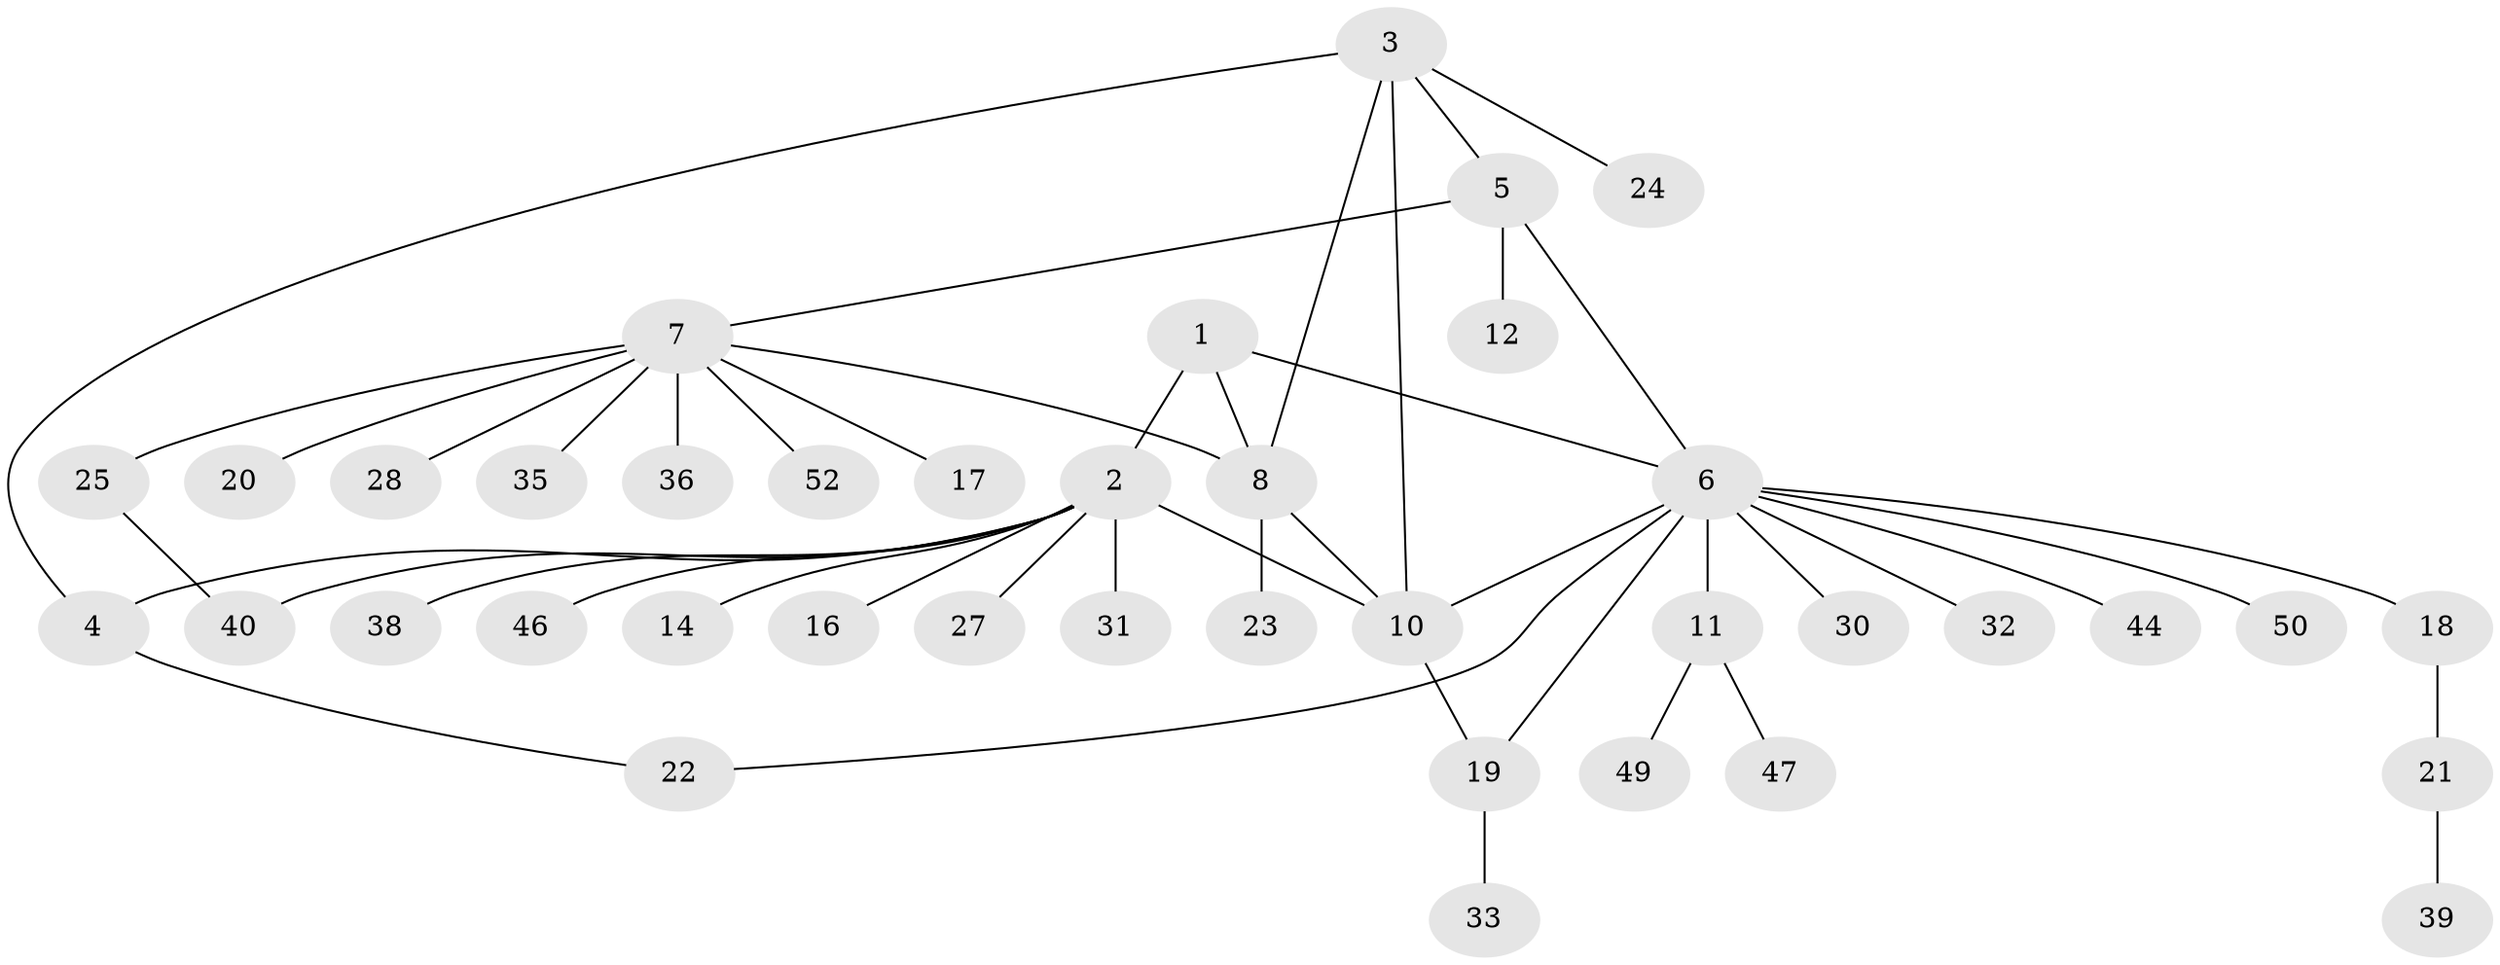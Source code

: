 // original degree distribution, {3: 0.057692307692307696, 8: 0.038461538461538464, 6: 0.057692307692307696, 4: 0.07692307692307693, 9: 0.019230769230769232, 5: 0.019230769230769232, 1: 0.5576923076923077, 2: 0.17307692307692307}
// Generated by graph-tools (version 1.1) at 2025/42/03/06/25 10:42:13]
// undirected, 39 vertices, 47 edges
graph export_dot {
graph [start="1"]
  node [color=gray90,style=filled];
  1;
  2 [super="+15"];
  3 [super="+29"];
  4 [super="+48"];
  5;
  6 [super="+9"];
  7 [super="+13"];
  8 [super="+34"];
  10 [super="+26"];
  11 [super="+45"];
  12;
  14;
  16;
  17;
  18;
  19;
  20;
  21 [super="+42"];
  22 [super="+37"];
  23;
  24;
  25;
  27;
  28;
  30 [super="+51"];
  31 [super="+43"];
  32;
  33;
  35;
  36 [super="+41"];
  38;
  39;
  40;
  44;
  46;
  47;
  49;
  50;
  52;
  1 -- 2;
  1 -- 6;
  1 -- 8;
  2 -- 4;
  2 -- 10;
  2 -- 14;
  2 -- 16;
  2 -- 40;
  2 -- 46;
  2 -- 27;
  2 -- 38;
  2 -- 31;
  3 -- 4;
  3 -- 5;
  3 -- 8;
  3 -- 10;
  3 -- 24;
  4 -- 22;
  5 -- 6;
  5 -- 7;
  5 -- 12;
  6 -- 18;
  6 -- 19;
  6 -- 30;
  6 -- 32;
  6 -- 50;
  6 -- 22;
  6 -- 10;
  6 -- 11;
  6 -- 44;
  7 -- 8;
  7 -- 17;
  7 -- 20;
  7 -- 25;
  7 -- 28;
  7 -- 36;
  7 -- 52;
  7 -- 35;
  8 -- 10;
  8 -- 23;
  10 -- 19;
  11 -- 47;
  11 -- 49;
  18 -- 21;
  19 -- 33;
  21 -- 39;
  25 -- 40;
}
